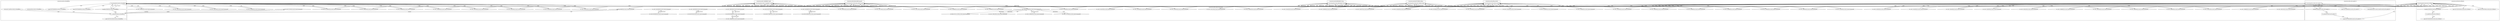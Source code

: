 digraph G {
	"1_fwatchdog#ServerID_76c96688d7-5sj98"->"10.1.80.1:33292#ServerID_OuterContainerID"[ label="RESPONSE" ];
	"10.1.80.1:39452#ServerID_OuterContainerID"->"1_fwatchdog#ServerID_6dcbcc88d5-mmq29"[ label="GET" ];
	"1_fwatchdog#ServerID_6dcbcc88d5-mmq29"->"10.1.80.1:39452#ServerID_OuterContainerID"[ label="RESPONSE" ];
	"1_fwatchdog#ServerID_8665dd9487-8ztxg"->"10.1.80.1:56552#ServerID_OuterContainerID"[ label="RESPONSE" ];
	"1_fwatchdog#ServerID_76c96688d7-5sj98"->"10.1.80.1:33293#ServerID_OuterContainerID"[ label="RESPONSE" ];
	"10.1.80.1:56552#ServerID_OuterContainerID"->"1_fwatchdog#ServerID_8665dd9487-8ztxg"[ label="GET" ];
	"10.1.80.1:39446#ServerID_OuterContainerID"->"1_fwatchdog#ServerID_6dcbcc88d5-mmq29"[ label="GET" ];
	"10.1.80.1:33292#ServerID_OuterContainerID"->"1_fwatchdog#ServerID_76c96688d7-5sj98"[ label="GET" ];
	"10.1.80.1:33293#ServerID_OuterContainerID"->"1_fwatchdog#ServerID_76c96688d7-5sj98"[ label="GET" ];
	"1_fwatchdog#ServerID_6dcbcc88d5-mmq29"->"10.1.80.1:39446#ServerID_OuterContainerID"[ label="RESPONSE" ];
	"10.1.80.1:56550#ServerID_OuterContainerID"->"1_fwatchdog#ServerID_8665dd9487-8ztxg"[ label="GET" ];
	"10.1.80.1:52358#ServerID_OuterContainerID"->"1_fwatchdog#ServerID_667d78fb58-w6kmc"[ label="GET" ];
	"1_fwatchdog#ServerID_8665dd9487-8ztxg"->"10.1.80.1:56550#ServerID_OuterContainerID"[ label="RESPONSE" ];
	"1_fwatchdog#ServerID_667d78fb58-w6kmc"->"10.1.80.1:52358#ServerID_OuterContainerID"[ label="RESPONSE" ];
	"10.1.80.1:52359#ServerID_OuterContainerID"->"1_fwatchdog#ServerID_667d78fb58-w6kmc"[ label="GET" ];
	"1_fwatchdog#ServerID_667d78fb58-w6kmc"->"10.1.80.1:52359#ServerID_OuterContainerID"[ label="RESPONSE" ];
	"10.1.80.247:40000#ServerID_OuterContainerID"->"1_fwatchdog#ServerID_6dcbcc88d5-mmq29"[ label="POST" ];
	"10.1.80.1:33326#ServerID_OuterContainerID"->"1_fwatchdog#ServerID_76c96688d7-5sj98"[ label="GET" ];
	"10.1.80.1:33328#ServerID_OuterContainerID"->"1_fwatchdog#ServerID_76c96688d7-5sj98"[ label="GET" ];
	"1_fwatchdog#ServerID_76c96688d7-5sj98"->"10.1.80.1:33328#ServerID_OuterContainerID"[ label="RESPONSE" ];
	"1_fwatchdog#ServerID_76c96688d7-5sj98"->"10.1.80.1:33326#ServerID_OuterContainerID"[ label="RESPONSE" ];
	"10.1.80.1:39482#ServerID_OuterContainerID"->"1_fwatchdog#ServerID_6dcbcc88d5-mmq29"[ label="GET" ];
	"10.1.80.1:39480#ServerID_OuterContainerID"->"1_fwatchdog#ServerID_6dcbcc88d5-mmq29"[ label="GET" ];
	"10.1.80.1:56586#ServerID_OuterContainerID"->"1_fwatchdog#ServerID_8665dd9487-8ztxg"[ label="GET" ];
	"10.1.80.1:56588#ServerID_OuterContainerID"->"1_fwatchdog#ServerID_8665dd9487-8ztxg"[ label="GET" ];
	"1_fwatchdog#ServerID_8665dd9487-8ztxg"->"10.1.80.1:56586#ServerID_OuterContainerID"[ label="RESPONSE" ];
	"1_fwatchdog#ServerID_8665dd9487-8ztxg"->"10.1.80.1:56588#ServerID_OuterContainerID"[ label="RESPONSE" ];
	"1_fwatchdog#ServerID_6dcbcc88d5-mmq29"->"10.1.80.1:39480#ServerID_OuterContainerID"[ label="RESPONSE" ];
	"1_fwatchdog#ServerID_6dcbcc88d5-mmq29"->"10.1.80.1:39482#ServerID_OuterContainerID"[ label="RESPONSE" ];
	"1_fwatchdog#ServerID_6dcbcc88d5-mmq29"->"gateway:8080#ServerID_OuterContainerID"[ label="POST" ];
	"10.1.80.247:36046#ServerID_OuterContainerID"->"1_fwatchdog#ServerID_8665dd9487-8ztxg"[ label="POST" ];
	"1_fwatchdog#ServerID_6dcbcc88d5-mmq29"->"10.1.80.247:8080#ServerID_OuterContainerID"[ label="POST" ];
	"1_fwatchdog#ServerID_8665dd9487-8ztxg"->"10.1.80.247:36046#ServerID_OuterContainerID"[ label="RESPONSE" ];
	"10.1.80.247:8080#ServerID_OuterContainerID"->"1_fwatchdog#ServerID_6dcbcc88d5-mmq29"[ label="RESPONSE" ];
	"gateway:8080#ServerID_OuterContainerID"->"1_fwatchdog#ServerID_6dcbcc88d5-mmq29"[ label="RESPONSE" ];
	"10.1.80.247:40942#ServerID_OuterContainerID"->"1_fwatchdog#ServerID_76c96688d7-5sj98"[ label="POST" ];
	"1_fwatchdog#ServerID_76c96688d7-5sj98"->"10.1.80.247:40942#ServerID_OuterContainerID"[ label="RESPONSE" ];
	"1_fwatchdog#ServerID_6dcbcc88d5-mmq29"->"10.1.80.247:40000#ServerID_OuterContainerID"[ label="RESPONSE" ];
	"10.1.80.1:52410#ServerID_OuterContainerID"->"1_fwatchdog#ServerID_667d78fb58-w6kmc"[ label="GET" ];
	"10.1.80.1:52412#ServerID_OuterContainerID"->"1_fwatchdog#ServerID_667d78fb58-w6kmc"[ label="GET" ];
	"1_fwatchdog#ServerID_667d78fb58-w6kmc"->"10.1.80.1:52410#ServerID_OuterContainerID"[ label="RESPONSE" ];
	"1_fwatchdog#ServerID_667d78fb58-w6kmc"->"10.1.80.1:52412#ServerID_OuterContainerID"[ label="RESPONSE" ];
	"10.1.80.1:33263#ServerID_OuterContainerID"->"1_fwatchdog#ServerID_4451aee8bc70"[ label="read" ];
	"10.1.80.1:33262#ServerID_OuterContainerID"->"1_fwatchdog#ServerID_4451aee8bc70"[ label="read" ];
	"1_fwatchdog#ServerID_4451aee8bc70"->"10.1.80.1:33262#ServerID_OuterContainerID"[ label="write" ];
	"1_fwatchdog#ServerID_4451aee8bc70"->"10.1.80.1:33263#ServerID_OuterContainerID"[ label="write" ];
	"10.1.80.1:39416#ServerID_OuterContainerID"->"1_fwatchdog#ServerID_b10d4e8ff34a"[ label="read" ];
	"10.1.80.1:39418#ServerID_OuterContainerID"->"1_fwatchdog#ServerID_b10d4e8ff34a"[ label="read" ];
	"1_fwatchdog#ServerID_b10d4e8ff34a"->"10.1.80.1:39418#ServerID_OuterContainerID"[ label="write" ];
	"1_fwatchdog#ServerID_b10d4e8ff34a"->"10.1.80.1:39416#ServerID_OuterContainerID"[ label="write" ];
	"10.1.80.1:33374#ServerID_OuterContainerID"->"1_fwatchdog#ServerID_76c96688d7-5sj98"[ label="GET" ];
	"10.1.80.1:33372#ServerID_OuterContainerID"->"1_fwatchdog#ServerID_76c96688d7-5sj98"[ label="GET" ];
	"1_fwatchdog#ServerID_76c96688d7-5sj98"->"10.1.80.1:33372#ServerID_OuterContainerID"[ label="RESPONSE" ];
	"1_fwatchdog#ServerID_76c96688d7-5sj98"->"10.1.80.1:33374#ServerID_OuterContainerID"[ label="RESPONSE" ];
	"10.1.80.1:39530#ServerID_OuterContainerID"->"1_fwatchdog#ServerID_6dcbcc88d5-mmq29"[ label="GET" ];
	"1_fwatchdog#ServerID_6dcbcc88d5-mmq29"->"10.1.80.1:39530#ServerID_OuterContainerID"[ label="RESPONSE" ];
	"10.1.80.1:39528#ServerID_OuterContainerID"->"1_fwatchdog#ServerID_6dcbcc88d5-mmq29"[ label="GET" ];
	"1_fwatchdog#ServerID_6dcbcc88d5-mmq29"->"10.1.80.1:39528#ServerID_OuterContainerID"[ label="RESPONSE" ];
	"10.1.80.1:56634#ServerID_OuterContainerID"->"1_fwatchdog#ServerID_8665dd9487-8ztxg"[ label="GET" ];
	"10.1.80.1:56636#ServerID_OuterContainerID"->"1_fwatchdog#ServerID_8665dd9487-8ztxg"[ label="GET" ];
	"1_fwatchdog#ServerID_8665dd9487-8ztxg"->"10.1.80.1:56634#ServerID_OuterContainerID"[ label="RESPONSE" ];
	"1_fwatchdog#ServerID_8665dd9487-8ztxg"->"10.1.80.1:56636#ServerID_OuterContainerID"[ label="RESPONSE" ];
	"10.1.80.1:52442#ServerID_OuterContainerID"->"1_fwatchdog#ServerID_667d78fb58-w6kmc"[ label="GET" ];
	"10.1.80.1:52444#ServerID_OuterContainerID"->"1_fwatchdog#ServerID_667d78fb58-w6kmc"[ label="GET" ];
	"1_fwatchdog#ServerID_667d78fb58-w6kmc"->"10.1.80.1:52442#ServerID_OuterContainerID"[ label="RESPONSE" ];
	"1_fwatchdog#ServerID_667d78fb58-w6kmc"->"10.1.80.1:52444#ServerID_OuterContainerID"[ label="RESPONSE" ];
	"10.1.80.1:33398#ServerID_OuterContainerID"->"1_fwatchdog#ServerID_76c96688d7-5sj98"[ label="GET" ];
	"1_fwatchdog#ServerID_76c96688d7-5sj98"->"10.1.80.1:33398#ServerID_OuterContainerID"[ label="RESPONSE" ];
	"10.1.80.1:33399#ServerID_OuterContainerID"->"1_fwatchdog#ServerID_76c96688d7-5sj98"[ label="GET" ];
	"1_fwatchdog#ServerID_76c96688d7-5sj98"->"10.1.80.1:33399#ServerID_OuterContainerID"[ label="RESPONSE" ];
	"10.1.80.1:56658#ServerID_OuterContainerID"->"1_fwatchdog#ServerID_8665dd9487-8ztxg"[ label="GET" ];
	"1_fwatchdog#ServerID_8665dd9487-8ztxg"->"10.1.80.1:56658#ServerID_OuterContainerID"[ label="RESPONSE" ];
	"10.1.80.1:56522#ServerID_OuterContainerID"->"1_fwatchdog#ServerID_b81a51f66a3b"[ label="read" ];
	"10.1.80.1:39558#ServerID_OuterContainerID"->"1_fwatchdog#ServerID_6dcbcc88d5-mmq29"[ label="GET" ];
	"1_fwatchdog#ServerID_6dcbcc88d5-mmq29"->"10.1.80.1:39558#ServerID_OuterContainerID"[ label="RESPONSE" ];
	"10.1.80.1:39552#ServerID_OuterContainerID"->"1_fwatchdog#ServerID_6dcbcc88d5-mmq29"[ label="GET" ];
	"10.1.80.1:56656#ServerID_OuterContainerID"->"1_fwatchdog#ServerID_8665dd9487-8ztxg"[ label="GET" ];
	"1_fwatchdog#ServerID_6dcbcc88d5-mmq29"->"10.1.80.1:39552#ServerID_OuterContainerID"[ label="RESPONSE" ];
	"1_fwatchdog#ServerID_8665dd9487-8ztxg"->"10.1.80.1:56656#ServerID_OuterContainerID"[ label="RESPONSE" ];
	"10.1.80.1:52466#ServerID_OuterContainerID"->"1_fwatchdog#ServerID_667d78fb58-w6kmc"[ label="GET" ];
	"1_fwatchdog#ServerID_667d78fb58-w6kmc"->"10.1.80.1:52466#ServerID_OuterContainerID"[ label="RESPONSE" ];
	"10.1.80.1:52467#ServerID_OuterContainerID"->"1_fwatchdog#ServerID_667d78fb58-w6kmc"[ label="GET" ];
	"1_fwatchdog#ServerID_667d78fb58-w6kmc"->"10.1.80.1:52467#ServerID_OuterContainerID"[ label="RESPONSE" ];
	"10.1.80.1:56524#ServerID_OuterContainerID"->"1_fwatchdog#ServerID_b81a51f66a3b"[ label="read" ];
	"1_fwatchdog#ServerID_b81a51f66a3b"->"10.1.80.1:56524#ServerID_OuterContainerID"[ label="write" ];
	"1_fwatchdog#ServerID_b81a51f66a3b"->"10.1.80.1:56522#ServerID_OuterContainerID"[ label="write" ];
	"10.1.80.1:52330#ServerID_OuterContainerID"->"1_fwatchdog#ServerID_ef03aa1de3fe"[ label="read" ];
	"10.1.80.1:52328#ServerID_OuterContainerID"->"1_fwatchdog#ServerID_ef03aa1de3fe"[ label="read" ];
	"1_fwatchdog#ServerID_ef03aa1de3fe"->"10.1.80.1:52330#ServerID_OuterContainerID"[ label="write" ];
	"1_fwatchdog#ServerID_ef03aa1de3fe"->"10.1.80.1:52328#ServerID_OuterContainerID"[ label="write" ];
	"10.1.80.1:33293#ServerID_OuterContainerID"->"1_fwatchdog#ServerID_4451aee8bc70"[ label="read" ];
	"10.1.80.1:33292#ServerID_OuterContainerID"->"1_fwatchdog#ServerID_4451aee8bc70"[ label="read" ];
	"1_fwatchdog#ServerID_4451aee8bc70"->"10.1.80.1:33293#ServerID_OuterContainerID"[ label="write" ];
	"1_fwatchdog#ServerID_4451aee8bc70"->"10.1.80.1:33292#ServerID_OuterContainerID"[ label="write" ];
	"10.1.80.1:56550#ServerID_OuterContainerID"->"1_fwatchdog#ServerID_b81a51f66a3b"[ label="read" ];
	"10.1.80.1:39446#ServerID_OuterContainerID"->"1_fwatchdog#ServerID_b10d4e8ff34a"[ label="read" ];
	"10.1.80.1:56552#ServerID_OuterContainerID"->"1_fwatchdog#ServerID_b81a51f66a3b"[ label="read" ];
	"10.1.80.1:39452#ServerID_OuterContainerID"->"1_fwatchdog#ServerID_b10d4e8ff34a"[ label="read" ];
	"1_fwatchdog#ServerID_b10d4e8ff34a"->"10.1.80.1:39452#ServerID_OuterContainerID"[ label="write" ];
	"1_fwatchdog#ServerID_b10d4e8ff34a"->"10.1.80.1:39446#ServerID_OuterContainerID"[ label="write" ];
	"1_fwatchdog#ServerID_b81a51f66a3b"->"10.1.80.1:56552#ServerID_OuterContainerID"[ label="write" ];
	"1_fwatchdog#ServerID_b81a51f66a3b"->"10.1.80.1:56550#ServerID_OuterContainerID"[ label="write" ];
	"1_fwatchdog#ServerID_ef03aa1de3fe"->"10.1.80.1:52358#ServerID_OuterContainerID"[ label="write" ];
	"10.1.80.1:52359#ServerID_OuterContainerID"->"1_fwatchdog#ServerID_ef03aa1de3fe"[ label="read" ];
	"10.1.80.1:52358#ServerID_OuterContainerID"->"1_fwatchdog#ServerID_ef03aa1de3fe"[ label="read" ];
	"1_fwatchdog#ServerID_ef03aa1de3fe"->"10.1.80.1:52359#ServerID_OuterContainerID"[ label="write" ];
	"1_fwatchdog#ServerID_b10d4e8ff34a"->"localhost:3000#ServerID_b10d4e8ff34a"[ label="write" ];
	"10.1.80.247:40000#ServerID_OuterContainerID"->"1_fwatchdog#ServerID_b10d4e8ff34a"[ label="read" ];
	"1_fwatchdog#ServerID_b10d4e8ff34a"->"pipe:[320783068]#ServerID_b10d4e8ff34a"[ label="write" ];
	"1_fwatchdog#ServerID_b10d4e8ff34a"->"localhost:3000#ServerID_b10d4e8ff34a"[ label="connect" ];
	"localhost:3000#ServerID_b10d4e8ff34a"->"1_fwatchdog#ServerID_b10d4e8ff34a"[ label="read" ];
	"10.1.80.1:33328#ServerID_OuterContainerID"->"1_fwatchdog#ServerID_4451aee8bc70"[ label="read" ];
	"10.1.80.1:33326#ServerID_OuterContainerID"->"1_fwatchdog#ServerID_4451aee8bc70"[ label="read" ];
	"1_fwatchdog#ServerID_4451aee8bc70"->"10.1.80.1:33328#ServerID_OuterContainerID"[ label="write" ];
	"1_fwatchdog#ServerID_4451aee8bc70"->"10.1.80.1:33326#ServerID_OuterContainerID"[ label="write" ];
	"localhost:3000#ServerID_b10d4e8ff34a"->"11_node#ServerID_b10d4e8ff34a"[ label="read" ];
	"11_node#ServerID_b10d4e8ff34a"->"pipe:[320783202]#ServerID_b10d4e8ff34a"[ label="write" ];
	"/etc/hosts#ServerID_b10d4e8ff34a"->"11_node#ServerID_b10d4e8ff34a"[ label="read" ];
	"/etc/resolv.conf#ServerID_b10d4e8ff34a"->"11_node#ServerID_b10d4e8ff34a"[ label="read" ];
	"11_node#ServerID_b10d4e8ff34a"->"10.152.183.10:53#ServerID_OuterContainerID"[ label="sendto" ];
	"10.1.80.1:56586#ServerID_OuterContainerID"->"1_fwatchdog#ServerID_b81a51f66a3b"[ label="read" ];
	"10.1.80.1:56588#ServerID_OuterContainerID"->"1_fwatchdog#ServerID_b81a51f66a3b"[ label="read" ];
	"10.1.80.1:39482#ServerID_OuterContainerID"->"1_fwatchdog#ServerID_b10d4e8ff34a"[ label="read" ];
	"1_fwatchdog#ServerID_b81a51f66a3b"->"10.1.80.1:56586#ServerID_OuterContainerID"[ label="write" ];
	"1_fwatchdog#ServerID_b81a51f66a3b"->"10.1.80.1:56588#ServerID_OuterContainerID"[ label="write" ];
	"10.1.80.1:39480#ServerID_OuterContainerID"->"1_fwatchdog#ServerID_b10d4e8ff34a"[ label="read" ];
	"1_fwatchdog#ServerID_b10d4e8ff34a"->"10.1.80.1:39480#ServerID_OuterContainerID"[ label="write" ];
	"1_fwatchdog#ServerID_b10d4e8ff34a"->"10.1.80.1:39482#ServerID_OuterContainerID"[ label="write" ];
	"10.152.183.10:53#ServerID_OuterContainerID"->"11_node#ServerID_b10d4e8ff34a"[ label="recvfrom" ];
	"10.1.80.247:36046#ServerID_OuterContainerID"->"1_fwatchdog#ServerID_b81a51f66a3b"[ label="read" ];
	"11_node#ServerID_b10d4e8ff34a"->"gateway:8080#ServerID_OuterContainerID"[ label="connect" ];
	"1_fwatchdog#ServerID_b81a51f66a3b"->"pipe:[320783878]#ServerID_b81a51f66a3b"[ label="write" ];
	"1_fwatchdog#ServerID_b81a51f66a3b"->"localhost:3000#ServerID_b81a51f66a3b"[ label="connect" ];
	"1_fwatchdog#ServerID_b81a51f66a3b"->"localhost:3000#ServerID_b81a51f66a3b"[ label="write" ];
	"localhost:3000#ServerID_b81a51f66a3b"->"1_fwatchdog#ServerID_b81a51f66a3b"[ label="read" ];
	"localhost:3000#ServerID_b81a51f66a3b"->"12_node#ServerID_b81a51f66a3b"[ label="read" ];
	"12_node#ServerID_b81a51f66a3b"->"pipe:[320784050]#ServerID_b81a51f66a3b"[ label="write" ];
	"1_fwatchdog#ServerID_b81a51f66a3b"->"pipe:[320783879]#ServerID_b81a51f66a3b"[ label="write" ];
	"1_fwatchdog#ServerID_b81a51f66a3b"->"10.1.80.247:36046#ServerID_OuterContainerID"[ label="write" ];
	"gateway:8080#ServerID_OuterContainerID"->"11_node#ServerID_b10d4e8ff34a"[ label="read" ];
	"1_fwatchdog#ServerID_4451aee8bc70"->"localhost:3000#ServerID_4451aee8bc70"[ label="connect" ];
	"10.1.80.247:40942#ServerID_OuterContainerID"->"1_fwatchdog#ServerID_4451aee8bc70"[ label="read" ];
	"localhost:3000#ServerID_4451aee8bc70"->"1_fwatchdog#ServerID_4451aee8bc70"[ label="read" ];
	"1_fwatchdog#ServerID_4451aee8bc70"->"localhost:3000#ServerID_4451aee8bc70"[ label="write" ];
	"16_node#ServerID_4451aee8bc70"->"pipe:[320783834]#ServerID_4451aee8bc70"[ label="write" ];
	"localhost:3000#ServerID_4451aee8bc70"->"16_node#ServerID_4451aee8bc70"[ label="read" ];
	"pipe:[320783834]#ServerID_4451aee8bc70"->"1_fwatchdog#ServerID_4451aee8bc70"[ label="read" ];
	"1_fwatchdog#ServerID_4451aee8bc70"->"pipe:[320783696]#ServerID_4451aee8bc70"[ label="write" ];
	"1_fwatchdog#ServerID_4451aee8bc70"->"/home/app/request.alastor.log#ServerID_4451aee8bc70"[ label="write" ];
	"1_fwatchdog#ServerID_4451aee8bc70"->"10.1.80.247:40942#ServerID_OuterContainerID"[ label="write" ];
	"1_fwatchdog#ServerID_b10d4e8ff34a"->"pipe:[320783069]#ServerID_b10d4e8ff34a"[ label="write" ];
	"1_fwatchdog#ServerID_b10d4e8ff34a"->"10.1.80.247:40000#ServerID_OuterContainerID"[ label="write" ];
	"10.1.80.1:52412#ServerID_OuterContainerID"->"1_fwatchdog#ServerID_ef03aa1de3fe"[ label="read" ];
	"10.1.80.1:52410#ServerID_OuterContainerID"->"1_fwatchdog#ServerID_ef03aa1de3fe"[ label="read" ];
	"1_fwatchdog#ServerID_ef03aa1de3fe"->"10.1.80.1:52412#ServerID_OuterContainerID"[ label="write" ];
	"1_fwatchdog#ServerID_ef03aa1de3fe"->"10.1.80.1:52410#ServerID_OuterContainerID"[ label="write" ];
	"10.1.80.1:33374#ServerID_OuterContainerID"->"1_fwatchdog#ServerID_4451aee8bc70"[ label="read" ];
	"10.1.80.1:33372#ServerID_OuterContainerID"->"1_fwatchdog#ServerID_4451aee8bc70"[ label="read" ];
	"1_fwatchdog#ServerID_4451aee8bc70"->"10.1.80.1:33372#ServerID_OuterContainerID"[ label="write" ];
	"10.1.80.1:39530#ServerID_OuterContainerID"->"1_fwatchdog#ServerID_b10d4e8ff34a"[ label="read" ];
	"1_fwatchdog#ServerID_b10d4e8ff34a"->"10.1.80.1:39530#ServerID_OuterContainerID"[ label="write" ];
	"10.1.80.1:56636#ServerID_OuterContainerID"->"1_fwatchdog#ServerID_b81a51f66a3b"[ label="read" ];
	"10.1.80.1:39528#ServerID_OuterContainerID"->"1_fwatchdog#ServerID_b10d4e8ff34a"[ label="read" ];
	"1_fwatchdog#ServerID_4451aee8bc70"->"10.1.80.1:33374#ServerID_OuterContainerID"[ label="write" ];
	"1_fwatchdog#ServerID_b10d4e8ff34a"->"10.1.80.1:39528#ServerID_OuterContainerID"[ label="write" ];
	"10.1.80.1:56634#ServerID_OuterContainerID"->"1_fwatchdog#ServerID_b81a51f66a3b"[ label="read" ];
	"1_fwatchdog#ServerID_b81a51f66a3b"->"10.1.80.1:56634#ServerID_OuterContainerID"[ label="write" ];
	"1_fwatchdog#ServerID_b81a51f66a3b"->"10.1.80.1:56636#ServerID_OuterContainerID"[ label="write" ];
	"10.1.80.1:52442#ServerID_OuterContainerID"->"1_fwatchdog#ServerID_ef03aa1de3fe"[ label="read" ];
	"1_fwatchdog#ServerID_ef03aa1de3fe"->"10.1.80.1:52442#ServerID_OuterContainerID"[ label="write" ];
	"10.1.80.1:52444#ServerID_OuterContainerID"->"1_fwatchdog#ServerID_ef03aa1de3fe"[ label="read" ];
	"1_fwatchdog#ServerID_ef03aa1de3fe"->"10.1.80.1:52444#ServerID_OuterContainerID"[ label="write" ];
	"10.1.80.1:33398#ServerID_OuterContainerID"->"1_fwatchdog#ServerID_4451aee8bc70"[ label="read" ];
	"1_fwatchdog#ServerID_4451aee8bc70"->"10.1.80.1:33398#ServerID_OuterContainerID"[ label="write" ];
	"10.1.80.1:33399#ServerID_OuterContainerID"->"1_fwatchdog#ServerID_4451aee8bc70"[ label="read" ];
	"1_fwatchdog#ServerID_4451aee8bc70"->"10.1.80.1:33399#ServerID_OuterContainerID"[ label="write" ];
	"10.1.80.1:39552#ServerID_OuterContainerID"->"1_fwatchdog#ServerID_b10d4e8ff34a"[ label="read" ];
	"10.1.80.1:56658#ServerID_OuterContainerID"->"1_fwatchdog#ServerID_b81a51f66a3b"[ label="read" ];
	"10.1.80.1:56656#ServerID_OuterContainerID"->"1_fwatchdog#ServerID_b81a51f66a3b"[ label="read" ];
	"1_fwatchdog#ServerID_b81a51f66a3b"->"10.1.80.1:56658#ServerID_OuterContainerID"[ label="write" ];
	"10.1.80.1:39558#ServerID_OuterContainerID"->"1_fwatchdog#ServerID_b10d4e8ff34a"[ label="read" ];
	"1_fwatchdog#ServerID_b10d4e8ff34a"->"10.1.80.1:39558#ServerID_OuterContainerID"[ label="write" ];
	"1_fwatchdog#ServerID_b10d4e8ff34a"->"10.1.80.1:39552#ServerID_OuterContainerID"[ label="write" ];
	"1_fwatchdog#ServerID_b81a51f66a3b"->"10.1.80.1:56656#ServerID_OuterContainerID"[ label="write" ];
	"10.1.80.1:52467#ServerID_OuterContainerID"->"1_fwatchdog#ServerID_ef03aa1de3fe"[ label="read" ];
	"10.1.80.1:52466#ServerID_OuterContainerID"->"1_fwatchdog#ServerID_ef03aa1de3fe"[ label="read" ];
	"1_fwatchdog#ServerID_ef03aa1de3fe"->"10.1.80.1:52466#ServerID_OuterContainerID"[ label="write" ];
	"1_fwatchdog#ServerID_ef03aa1de3fe"->"10.1.80.1:52467#ServerID_OuterContainerID"[ label="write" ];
	"10.1.80.1:33428#ServerID_OuterContainerID"->"1_fwatchdog#ServerID_4451aee8bc70"[ label="read" ];
	"10.1.80.1:33430#ServerID_OuterContainerID"->"1_fwatchdog#ServerID_4451aee8bc70"[ label="read" ];
	"1_fwatchdog#ServerID_4451aee8bc70"->"10.1.80.1:33430#ServerID_OuterContainerID"[ label="write" ];
	"1_fwatchdog#ServerID_4451aee8bc70"->"10.1.80.1:33428#ServerID_OuterContainerID"[ label="write" ];
	"10.1.80.1:39582#ServerID_OuterContainerID"->"1_fwatchdog#ServerID_b10d4e8ff34a"[ label="read" ];
	"10.1.80.1:56688#ServerID_OuterContainerID"->"1_fwatchdog#ServerID_b81a51f66a3b"[ label="read" ];
	"10.1.80.1:56686#ServerID_OuterContainerID"->"1_fwatchdog#ServerID_b81a51f66a3b"[ label="read" ];
	"1_fwatchdog#ServerID_b81a51f66a3b"->"10.1.80.1:56688#ServerID_OuterContainerID"[ label="write" ];
	"10.1.80.1:39588#ServerID_OuterContainerID"->"1_fwatchdog#ServerID_b10d4e8ff34a"[ label="read" ];
	"1_fwatchdog#ServerID_b10d4e8ff34a"->"10.1.80.1:39588#ServerID_OuterContainerID"[ label="write" ];
	"1_fwatchdog#ServerID_b10d4e8ff34a"->"10.1.80.1:39582#ServerID_OuterContainerID"[ label="write" ];
	"10.1.80.1:52496#ServerID_OuterContainerID"->"1_fwatchdog#ServerID_ef03aa1de3fe"[ label="read" ];
	"1_fwatchdog#ServerID_b81a51f66a3b"->"10.1.80.1:56686#ServerID_OuterContainerID"[ label="write" ];
	"10.1.80.1:52494#ServerID_OuterContainerID"->"1_fwatchdog#ServerID_ef03aa1de3fe"[ label="read" ];
	"1_fwatchdog#ServerID_ef03aa1de3fe"->"10.1.80.1:52494#ServerID_OuterContainerID"[ label="write" ];
	"1_fwatchdog#ServerID_ef03aa1de3fe"->"10.1.80.1:52496#ServerID_OuterContainerID"[ label="write" ];
	"10.1.80.1:48196#ServerID_OuterContainerID"->"10.1.80.245:9093#ServerID_OuterContainerID"[ label="GET" ];
	"10.1.80.245:9093#ServerID_OuterContainerID"->"10.1.80.1:48196#ServerID_OuterContainerID"[ label="RESPONSE" ];
	"10.1.80.1:15763#ServerID_OuterContainerID"->"10.1.80.247:8080#ServerID_OuterContainerID"[ label="POST" ];
	"10.1.80.247:8080#ServerID_OuterContainerID"->"10.1.80.1:15763#ServerID_OuterContainerID"[ label="RESPONSE" ];
	"10.1.80.247:8080#ServerID_OuterContainerID"->"10.0.88.125:31112#ServerID_OuterContainerID"[ label="RESPONSE" ];
	"10.1.80.243:35070#ServerID_OuterContainerID"->"10.1.80.247:8082#ServerID_OuterContainerID"[ label="GET" ];
	"10.1.80.247:8082#ServerID_OuterContainerID"->"10.1.80.243:35070#ServerID_OuterContainerID"[ label="RESPONSE" ];
	"10.1.80.1:50818#ServerID_OuterContainerID"->"10.1.80.243:9090#ServerID_OuterContainerID"[ label="GET" ];
	"10.1.80.243:9090#ServerID_OuterContainerID"->"10.1.80.1:50818#ServerID_OuterContainerID"[ label="RESPONSE" ];
	"10.1.80.1:35900#ServerID_OuterContainerID"->"10.1.80.247:8080#ServerID_OuterContainerID"[ label="GET" ];
	"10.1.80.247:8080#ServerID_OuterContainerID"->"10.1.80.1:35900#ServerID_OuterContainerID"[ label="RESPONSE" ];
	"10.1.80.1:35910#ServerID_OuterContainerID"->"10.1.80.247:8080#ServerID_OuterContainerID"[ label="GET" ];
	"10.1.80.247:8080#ServerID_OuterContainerID"->"10.1.80.1:35910#ServerID_OuterContainerID"[ label="RESPONSE" ];
	"10.1.80.1:40028#ServerID_OuterContainerID"->"10.1.80.235:8181#ServerID_OuterContainerID"[ label="GET" ];
	"10.1.80.235:8181#ServerID_OuterContainerID"->"10.1.80.1:40028#ServerID_OuterContainerID"[ label="RESPONSE" ];
	"10.1.80.1:48164#ServerID_OuterContainerID"->"10.1.80.233:8000#ServerID_OuterContainerID"[ label="GET" ];
	"10.1.80.233:8000#ServerID_OuterContainerID"->"10.1.80.1:48164#ServerID_OuterContainerID"[ label="RESPONSE" ];
	"10.1.80.1:50864#ServerID_OuterContainerID"->"10.1.80.243:9090#ServerID_OuterContainerID"[ label="GET" ];
	"10.1.80.243:9090#ServerID_OuterContainerID"->"10.1.80.1:50864#ServerID_OuterContainerID"[ label="RESPONSE" ];
	subgraph "clusterServerID_4451aee8bc70" {
	label="clusterServerID_4451aee8bc70";
	"/home/app/request.alastor.log#ServerID_4451aee8bc70" [ shape=ellipse ];
	"16_node#ServerID_4451aee8bc70" [ shape=box ];
	"1_fwatchdog#ServerID_4451aee8bc70" [ shape=box ];
	"localhost:3000#ServerID_4451aee8bc70" [ shape=diamond ];
	"pipe:[320783696]#ServerID_4451aee8bc70" [ shape=ellipse ];
	"pipe:[320783834]#ServerID_4451aee8bc70" [ shape=ellipse ];

}
;
	subgraph "clusterServerID_667d78fb58-w6kmc" {
	label="clusterServerID_667d78fb58-w6kmc";
	"1_fwatchdog#ServerID_667d78fb58-w6kmc" [ shape=box ];

}
;
	subgraph "clusterServerID_6dcbcc88d5-mmq29" {
	label="clusterServerID_6dcbcc88d5-mmq29";
	"1_fwatchdog#ServerID_6dcbcc88d5-mmq29" [ shape=box ];

}
;
	subgraph "clusterServerID_76c96688d7-5sj98" {
	label="clusterServerID_76c96688d7-5sj98";
	"1_fwatchdog#ServerID_76c96688d7-5sj98" [ shape=box ];

}
;
	subgraph "clusterServerID_8665dd9487-8ztxg" {
	label="clusterServerID_8665dd9487-8ztxg";
	"1_fwatchdog#ServerID_8665dd9487-8ztxg" [ shape=box ];

}
;
	subgraph "clusterServerID_OuterContainerID" {
	label="clusterServerID_OuterContainerID";
	"10.0.88.125:31112#ServerID_OuterContainerID" [ shape=diamond ];
	"10.1.80.1:15763#ServerID_OuterContainerID" [ shape=diamond ];
	"10.1.80.1:33262#ServerID_OuterContainerID" [ shape=diamond ];
	"10.1.80.1:33263#ServerID_OuterContainerID" [ shape=diamond ];
	"10.1.80.1:33292#ServerID_OuterContainerID" [ shape=diamond ];
	"10.1.80.1:33293#ServerID_OuterContainerID" [ shape=diamond ];
	"10.1.80.1:33326#ServerID_OuterContainerID" [ shape=diamond ];
	"10.1.80.1:33328#ServerID_OuterContainerID" [ shape=diamond ];
	"10.1.80.1:33372#ServerID_OuterContainerID" [ shape=diamond ];
	"10.1.80.1:33374#ServerID_OuterContainerID" [ shape=diamond ];
	"10.1.80.1:33398#ServerID_OuterContainerID" [ shape=diamond ];
	"10.1.80.1:33399#ServerID_OuterContainerID" [ shape=diamond ];
	"10.1.80.1:33428#ServerID_OuterContainerID" [ shape=diamond ];
	"10.1.80.1:33430#ServerID_OuterContainerID" [ shape=diamond ];
	"10.1.80.1:35900#ServerID_OuterContainerID" [ shape=diamond ];
	"10.1.80.1:35910#ServerID_OuterContainerID" [ shape=diamond ];
	"10.1.80.1:39416#ServerID_OuterContainerID" [ shape=diamond ];
	"10.1.80.1:39418#ServerID_OuterContainerID" [ shape=diamond ];
	"10.1.80.1:39446#ServerID_OuterContainerID" [ shape=diamond ];
	"10.1.80.1:39452#ServerID_OuterContainerID" [ shape=diamond ];
	"10.1.80.1:39480#ServerID_OuterContainerID" [ shape=diamond ];
	"10.1.80.1:39482#ServerID_OuterContainerID" [ shape=diamond ];
	"10.1.80.1:39528#ServerID_OuterContainerID" [ shape=diamond ];
	"10.1.80.1:39530#ServerID_OuterContainerID" [ shape=diamond ];
	"10.1.80.1:39552#ServerID_OuterContainerID" [ shape=diamond ];
	"10.1.80.1:39558#ServerID_OuterContainerID" [ shape=diamond ];
	"10.1.80.1:39582#ServerID_OuterContainerID" [ shape=diamond ];
	"10.1.80.1:39588#ServerID_OuterContainerID" [ shape=diamond ];
	"10.1.80.1:40028#ServerID_OuterContainerID" [ shape=diamond ];
	"10.1.80.1:48164#ServerID_OuterContainerID" [ shape=diamond ];
	"10.1.80.1:48196#ServerID_OuterContainerID" [ shape=diamond ];
	"10.1.80.1:50818#ServerID_OuterContainerID" [ shape=diamond ];
	"10.1.80.1:50864#ServerID_OuterContainerID" [ shape=diamond ];
	"10.1.80.1:52328#ServerID_OuterContainerID" [ shape=diamond ];
	"10.1.80.1:52330#ServerID_OuterContainerID" [ shape=diamond ];
	"10.1.80.1:52358#ServerID_OuterContainerID" [ shape=diamond ];
	"10.1.80.1:52359#ServerID_OuterContainerID" [ shape=diamond ];
	"10.1.80.1:52410#ServerID_OuterContainerID" [ shape=diamond ];
	"10.1.80.1:52412#ServerID_OuterContainerID" [ shape=diamond ];
	"10.1.80.1:52442#ServerID_OuterContainerID" [ shape=diamond ];
	"10.1.80.1:52444#ServerID_OuterContainerID" [ shape=diamond ];
	"10.1.80.1:52466#ServerID_OuterContainerID" [ shape=diamond ];
	"10.1.80.1:52467#ServerID_OuterContainerID" [ shape=diamond ];
	"10.1.80.1:52494#ServerID_OuterContainerID" [ shape=diamond ];
	"10.1.80.1:52496#ServerID_OuterContainerID" [ shape=diamond ];
	"10.1.80.1:56522#ServerID_OuterContainerID" [ shape=diamond ];
	"10.1.80.1:56524#ServerID_OuterContainerID" [ shape=diamond ];
	"10.1.80.1:56550#ServerID_OuterContainerID" [ shape=diamond ];
	"10.1.80.1:56552#ServerID_OuterContainerID" [ shape=diamond ];
	"10.1.80.1:56586#ServerID_OuterContainerID" [ shape=diamond ];
	"10.1.80.1:56588#ServerID_OuterContainerID" [ shape=diamond ];
	"10.1.80.1:56634#ServerID_OuterContainerID" [ shape=diamond ];
	"10.1.80.1:56636#ServerID_OuterContainerID" [ shape=diamond ];
	"10.1.80.1:56656#ServerID_OuterContainerID" [ shape=diamond ];
	"10.1.80.1:56658#ServerID_OuterContainerID" [ shape=diamond ];
	"10.1.80.1:56686#ServerID_OuterContainerID" [ shape=diamond ];
	"10.1.80.1:56688#ServerID_OuterContainerID" [ shape=diamond ];
	"10.1.80.233:8000#ServerID_OuterContainerID" [ shape=diamond ];
	"10.1.80.235:8181#ServerID_OuterContainerID" [ shape=diamond ];
	"10.1.80.243:35070#ServerID_OuterContainerID" [ shape=diamond ];
	"10.1.80.243:9090#ServerID_OuterContainerID" [ shape=diamond ];
	"10.1.80.245:9093#ServerID_OuterContainerID" [ shape=diamond ];
	"10.1.80.247:36046#ServerID_OuterContainerID" [ shape=diamond ];
	"10.1.80.247:40000#ServerID_OuterContainerID" [ shape=diamond ];
	"10.1.80.247:40942#ServerID_OuterContainerID" [ shape=diamond ];
	"10.1.80.247:8080#ServerID_OuterContainerID" [ shape=diamond ];
	"10.1.80.247:8082#ServerID_OuterContainerID" [ shape=diamond ];
	"10.152.183.10:53#ServerID_OuterContainerID" [ shape=diamond ];
	"gateway:8080#ServerID_OuterContainerID" [ shape=diamond ];

}
;
	subgraph "clusterServerID_b10d4e8ff34a" {
	label="clusterServerID_b10d4e8ff34a";
	"/etc/hosts#ServerID_b10d4e8ff34a" [ shape=ellipse ];
	"/etc/resolv.conf#ServerID_b10d4e8ff34a" [ shape=ellipse ];
	"11_node#ServerID_b10d4e8ff34a" [ shape=box ];
	"1_fwatchdog#ServerID_b10d4e8ff34a" [ shape=box ];
	"localhost:3000#ServerID_b10d4e8ff34a" [ shape=diamond ];
	"pipe:[320783068]#ServerID_b10d4e8ff34a" [ shape=ellipse ];
	"pipe:[320783069]#ServerID_b10d4e8ff34a" [ shape=ellipse ];
	"pipe:[320783202]#ServerID_b10d4e8ff34a" [ shape=ellipse ];

}
;
	subgraph "clusterServerID_b81a51f66a3b" {
	label="clusterServerID_b81a51f66a3b";
	"12_node#ServerID_b81a51f66a3b" [ shape=box ];
	"1_fwatchdog#ServerID_b81a51f66a3b" [ shape=box ];
	"localhost:3000#ServerID_b81a51f66a3b" [ shape=diamond ];
	"pipe:[320783878]#ServerID_b81a51f66a3b" [ shape=ellipse ];
	"pipe:[320783879]#ServerID_b81a51f66a3b" [ shape=ellipse ];
	"pipe:[320784050]#ServerID_b81a51f66a3b" [ shape=ellipse ];

}
;
	subgraph "clusterServerID_ef03aa1de3fe" {
	label="clusterServerID_ef03aa1de3fe";
	"1_fwatchdog#ServerID_ef03aa1de3fe" [ shape=box ];

}
;

}
